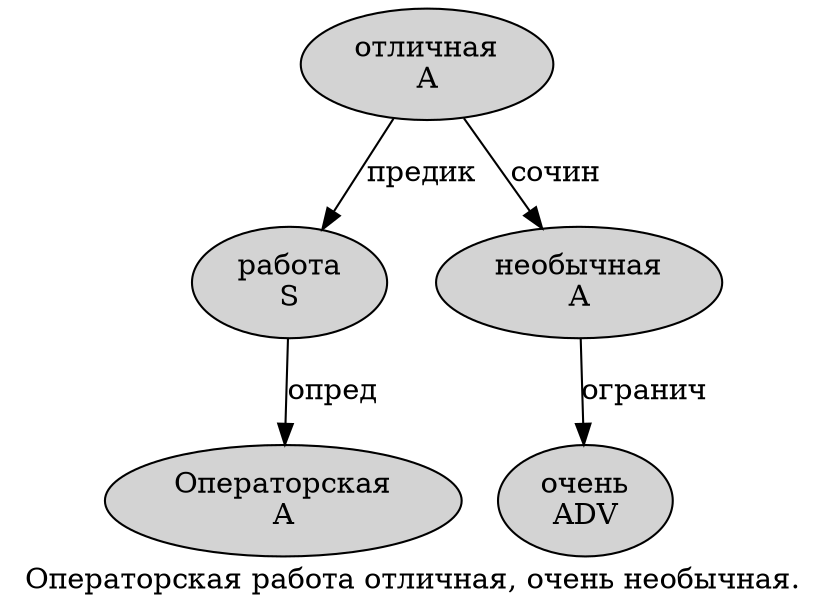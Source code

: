 digraph SENTENCE_1435 {
	graph [label="Операторская работа отличная, очень необычная."]
	node [style=filled]
		0 [label="Операторская
A" color="" fillcolor=lightgray penwidth=1 shape=ellipse]
		1 [label="работа
S" color="" fillcolor=lightgray penwidth=1 shape=ellipse]
		2 [label="отличная
A" color="" fillcolor=lightgray penwidth=1 shape=ellipse]
		4 [label="очень
ADV" color="" fillcolor=lightgray penwidth=1 shape=ellipse]
		5 [label="необычная
A" color="" fillcolor=lightgray penwidth=1 shape=ellipse]
			1 -> 0 [label="опред"]
			2 -> 1 [label="предик"]
			2 -> 5 [label="сочин"]
			5 -> 4 [label="огранич"]
}